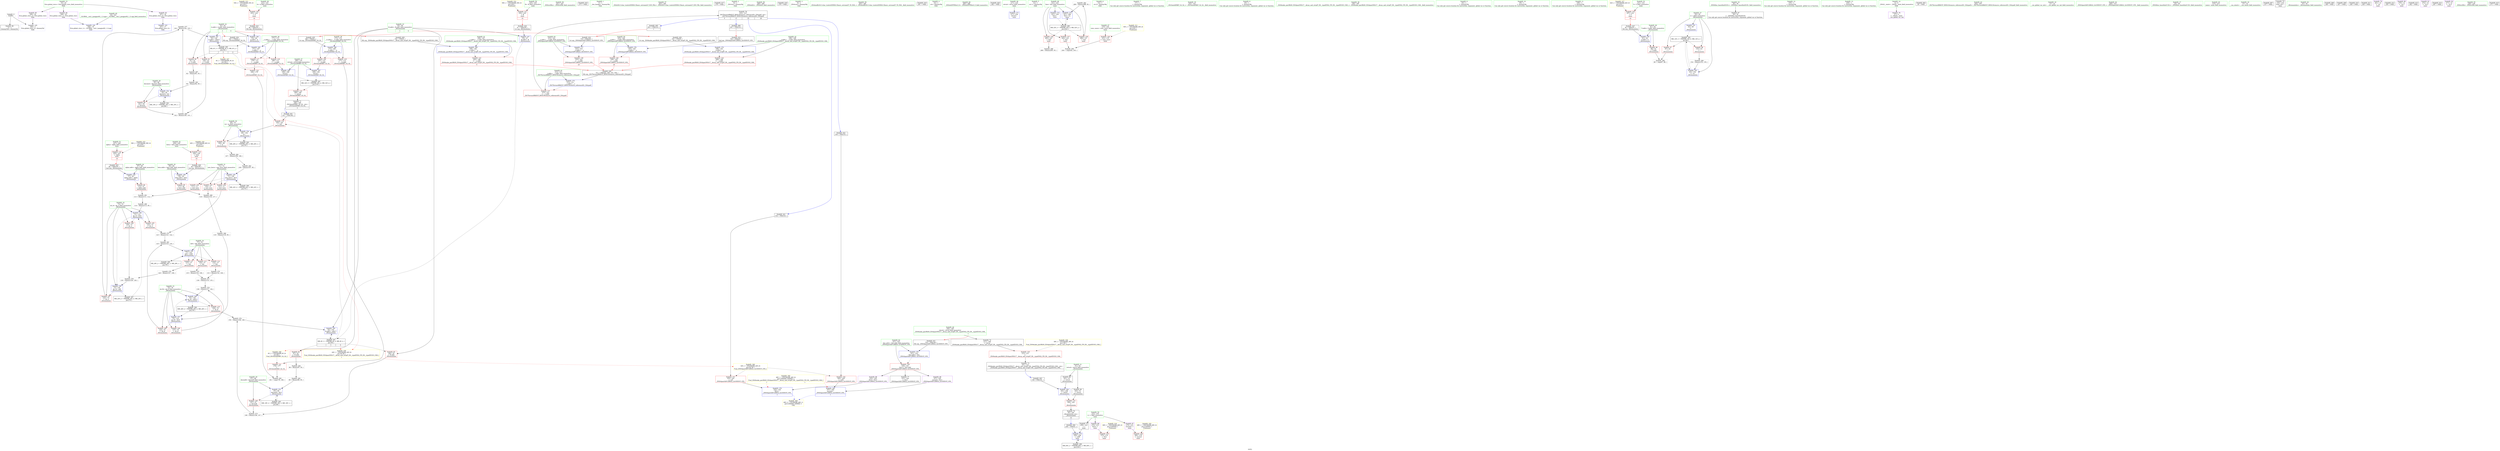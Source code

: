 digraph "SVFG" {
	label="SVFG";

	Node0x55bf50c46790 [shape=record,color=grey,label="{NodeID: 0\nNullPtr}"];
	Node0x55bf50c46790 -> Node0x55bf50c67e70[style=solid];
	Node0x55bf50c46790 -> Node0x55bf50c6d010[style=solid];
	Node0x55bf50c75340 [shape=record,color=grey,label="{NodeID: 277\n144 = Binary(142, 143, )\n}"];
	Node0x55bf50c75340 -> Node0x55bf50c6dd40[style=solid];
	Node0x55bf50c66a90 [shape=record,color=red,label="{NodeID: 111\n127\<--77\n\<--left\n_Z6remainiiiix\n}"];
	Node0x55bf50c66a90 -> Node0x55bf50c75640[style=solid];
	Node0x55bf50c64d30 [shape=record,color=green,label="{NodeID: 28\n65\<--66\ndecomA\<--decomA_field_insensitive\n_Z6remainiiiix\n}"];
	Node0x55bf50c64d30 -> Node0x55bf50c660d0[style=solid];
	Node0x55bf50c64d30 -> Node0x55bf50c6d5f0[style=solid];
	Node0x55bf50c83dc0 [shape=record,color=black,label="{NodeID: 305\nMR_20V_2 = PHI(MR_20V_3, MR_20V_1, )\npts\{70 \}\n}"];
	Node0x55bf50c83dc0 -> Node0x55bf50c6d790[style=dashed];
	Node0x55bf50c6cad0 [shape=record,color=red,label="{NodeID: 139\n333\<--323\n\<--__x.addr\n_ZNSt4pairIiiEC2IRiS2_Lb1EEEOT_OT0_\n|{<s0>23}}"];
	Node0x55bf50c6cad0:s0 -> Node0x55bf50c9f6c0[style=solid,color=red];
	Node0x55bf50c67530 [shape=record,color=green,label="{NodeID: 56\n251\<--252\n_ZNSirsERx\<--_ZNSirsERx_field_insensitive\n}"];
	Node0x55bf50c9e840 [shape=record,color=black,label="{NodeID: 416\n273 = PHI()\n}"];
	Node0x55bf50c6e220 [shape=record,color=blue,label="{NodeID: 167\n169\<--183\nretval\<--\n_ZSt3minIiERKT_S2_S2_\n}"];
	Node0x55bf50c6e220 -> Node0x55bf50c815c0[style=dashed];
	Node0x55bf50c68da0 [shape=record,color=purple,label="{NodeID: 84\n348\<--16\nllvm.global_ctors_1\<--llvm.global_ctors\nGlob }"];
	Node0x55bf50c68da0 -> Node0x55bf50c6cf10[style=solid];
	Node0x55bf50c5d9d0 [shape=record,color=green,label="{NodeID: 1\n7\<--1\n__dso_handle\<--dummyObj\nGlob }"];
	Node0x55bf50c754c0 [shape=record,color=grey,label="{NodeID: 278\n130 = Binary(129, 128, )\n}"];
	Node0x55bf50c754c0 -> Node0x55bf50c6dba0[style=solid];
	Node0x55bf50c66b60 [shape=record,color=red,label="{NodeID: 112\n132\<--77\n\<--left\n_Z6remainiiiix\n}"];
	Node0x55bf50c66b60 -> Node0x55bf50c75040[style=solid];
	Node0x55bf50c64e00 [shape=record,color=green,label="{NodeID: 29\n67\<--68\ndecomB\<--decomB_field_insensitive\n_Z6remainiiiix\n}"];
	Node0x55bf50c64e00 -> Node0x55bf50c661a0[style=solid];
	Node0x55bf50c64e00 -> Node0x55bf50c6d6c0[style=solid];
	Node0x55bf50c842c0 [shape=record,color=black,label="{NodeID: 306\nMR_22V_2 = PHI(MR_22V_3, MR_22V_1, )\npts\{72 \}\n}"];
	Node0x55bf50c842c0 -> Node0x55bf50c6d860[style=dashed];
	Node0x55bf50c6cba0 [shape=record,color=red,label="{NodeID: 140\n338\<--325\n\<--__y.addr\n_ZNSt4pairIiiEC2IRiS2_Lb1EEEOT_OT0_\n|{<s0>24}}"];
	Node0x55bf50c6cba0:s0 -> Node0x55bf50c9f6c0[style=solid,color=red];
	Node0x55bf50c67630 [shape=record,color=green,label="{NodeID: 57\n263\<--264\n_ZStlsISt11char_traitsIcEERSt13basic_ostreamIcT_ES5_PKc\<--_ZStlsISt11char_traitsIcEERSt13basic_ostreamIcT_ES5_PKc_field_insensitive\n}"];
	Node0x55bf50c9e970 [shape=record,color=black,label="{NodeID: 417\n276 = PHI()\n}"];
	Node0x55bf50c6e2f0 [shape=record,color=blue,label="{NodeID: 168\n169\<--186\nretval\<--\n_ZSt3minIiERKT_S2_S2_\n}"];
	Node0x55bf50c6e2f0 -> Node0x55bf50c815c0[style=dashed];
	Node0x55bf50c68ea0 [shape=record,color=purple,label="{NodeID: 85\n349\<--16\nllvm.global_ctors_2\<--llvm.global_ctors\nGlob }"];
	Node0x55bf50c68ea0 -> Node0x55bf50c6d010[style=solid];
	Node0x55bf50c55240 [shape=record,color=green,label="{NodeID: 2\n8\<--1\n_ZSt3cin\<--dummyObj\nGlob }"];
	Node0x55bf50c75640 [shape=record,color=grey,label="{NodeID: 279\n128 = Binary(127, 108, )\n}"];
	Node0x55bf50c75640 -> Node0x55bf50c754c0[style=solid];
	Node0x55bf50c66c30 [shape=record,color=red,label="{NodeID: 113\n134\<--77\n\<--left\n_Z6remainiiiix\n}"];
	Node0x55bf50c66c30 -> Node0x55bf50c74ec0[style=solid];
	Node0x55bf50c64ed0 [shape=record,color=green,label="{NodeID: 30\n69\<--70\nm\<--m_field_insensitive\n_Z6remainiiiix\n}"];
	Node0x55bf50c64ed0 -> Node0x55bf50c66270[style=solid];
	Node0x55bf50c64ed0 -> Node0x55bf50c6d790[style=solid];
	Node0x55bf50c847c0 [shape=record,color=black,label="{NodeID: 307\nMR_24V_2 = PHI(MR_24V_4, MR_24V_1, )\npts\{74 \}\n}"];
	Node0x55bf50c847c0 -> Node0x55bf50c6d930[style=dashed];
	Node0x55bf50c6cc70 [shape=record,color=red,label="{NodeID: 141\n335\<--334\n\<--call\n_ZNSt4pairIiiEC2IRiS2_Lb1EEEOT_OT0_\n}"];
	Node0x55bf50c6cc70 -> Node0x55bf50c6ebe0[style=solid];
	Node0x55bf50c67730 [shape=record,color=green,label="{NodeID: 58\n268\<--269\n_ZNSolsEi\<--_ZNSolsEi_field_insensitive\n}"];
	Node0x55bf50c9ea70 [shape=record,color=black,label="{NodeID: 418\n278 = PHI()\n}"];
	Node0x55bf50c6e3c0 [shape=record,color=blue,label="{NodeID: 169\n196\<--192\n__x.addr\<--__x\n_ZSt9make_pairIRiS0_ESt4pairINSt17__decay_and_stripIT_E6__typeENS2_IT0_E6__typeEEOS3_OS6_\n}"];
	Node0x55bf50c6e3c0 -> Node0x55bf50c6bdd0[style=dashed];
	Node0x55bf50c68fa0 [shape=record,color=purple,label="{NodeID: 86\n274\<--233\nfirst\<--r\nmain\n}"];
	Node0x55bf50c68fa0 -> Node0x55bf50c6c790[style=solid];
	Node0x55bf50c55540 [shape=record,color=green,label="{NodeID: 3\n9\<--1\n_ZSt4cout\<--dummyObj\nGlob }"];
	Node0x55bf50c757c0 [shape=record,color=grey,label="{NodeID: 280\n142 = Binary(140, 141, )\n}"];
	Node0x55bf50c757c0 -> Node0x55bf50c75340[style=solid];
	Node0x55bf50c66d00 [shape=record,color=red,label="{NodeID: 114\n104\<--101\n\<--call\n_Z6remainiiiix\n}"];
	Node0x55bf50c66d00 -> Node0x55bf50c6d790[style=solid];
	Node0x55bf50c64fa0 [shape=record,color=green,label="{NodeID: 31\n71\<--72\nnew_born\<--new_born_field_insensitive\n_Z6remainiiiix\n}"];
	Node0x55bf50c64fa0 -> Node0x55bf50c66340[style=solid];
	Node0x55bf50c64fa0 -> Node0x55bf50c66410[style=solid];
	Node0x55bf50c64fa0 -> Node0x55bf50c664e0[style=solid];
	Node0x55bf50c64fa0 -> Node0x55bf50c6d860[style=solid];
	Node0x55bf50c84cc0 [shape=record,color=black,label="{NodeID: 308\nMR_26V_2 = PHI(MR_26V_4, MR_26V_1, )\npts\{76 \}\n}"];
	Node0x55bf50c84cc0 -> Node0x55bf50c6da00[style=dashed];
	Node0x55bf50c6cd40 [shape=record,color=red,label="{NodeID: 142\n340\<--339\n\<--call2\n_ZNSt4pairIiiEC2IRiS2_Lb1EEEOT_OT0_\n}"];
	Node0x55bf50c6cd40 -> Node0x55bf50c6ecb0[style=solid];
	Node0x55bf50c67830 [shape=record,color=green,label="{NodeID: 59\n283\<--284\n_ZSt4endlIcSt11char_traitsIcEERSt13basic_ostreamIT_T0_ES6_\<--_ZSt4endlIcSt11char_traitsIcEERSt13basic_ostreamIT_T0_ES6__field_insensitive\n}"];
	Node0x55bf50c9eb70 [shape=record,color=black,label="{NodeID: 419\n281 = PHI()\n}"];
	Node0x55bf50c88030 [shape=record,color=yellow,style=double,label="{NodeID: 336\n38V_1 = ENCHI(MR_38V_0)\npts\{195 \}\nFun[_ZSt9make_pairIRiS0_ESt4pairINSt17__decay_and_stripIT_E6__typeENS2_IT0_E6__typeEEOS3_OS6_]}"];
	Node0x55bf50c88030 -> Node0x55bf50c6bf70[style=dashed];
	Node0x55bf50c6e490 [shape=record,color=blue,label="{NodeID: 170\n198\<--193\n__y.addr\<--__y\n_ZSt9make_pairIRiS0_ESt4pairINSt17__decay_and_stripIT_E6__typeENS2_IT0_E6__typeEEOS3_OS6_\n}"];
	Node0x55bf50c6e490 -> Node0x55bf50c6bea0[style=dashed];
	Node0x55bf50c69070 [shape=record,color=purple,label="{NodeID: 87\n279\<--233\nsecond\<--r\nmain\n}"];
	Node0x55bf50c69070 -> Node0x55bf50c6c860[style=solid];
	Node0x55bf50c555d0 [shape=record,color=green,label="{NodeID: 4\n10\<--1\n.str\<--dummyObj\nGlob }"];
	Node0x55bf50c75940 [shape=record,color=grey,label="{NodeID: 281\n125 = Binary(123, 124, )\n}"];
	Node0x55bf50c75940 -> Node0x55bf50c6dad0[style=solid];
	Node0x55bf50c66dd0 [shape=record,color=red,label="{NodeID: 115\n164\<--163\n\<--\n_Z6remainiiiix\n}"];
	Node0x55bf50c66dd0 -> Node0x55bf50c68210[style=solid];
	Node0x55bf50c65070 [shape=record,color=green,label="{NodeID: 32\n73\<--74\nnb_A\<--nb_A_field_insensitive\n_Z6remainiiiix\n}"];
	Node0x55bf50c65070 -> Node0x55bf50c665b0[style=solid];
	Node0x55bf50c65070 -> Node0x55bf50c66680[style=solid];
	Node0x55bf50c65070 -> Node0x55bf50c66750[style=solid];
	Node0x55bf50c65070 -> Node0x55bf50c6d930[style=solid];
	Node0x55bf50c65070 -> Node0x55bf50c6dba0[style=solid];
	Node0x55bf50c851c0 [shape=record,color=black,label="{NodeID: 309\nMR_28V_2 = PHI(MR_28V_3, MR_28V_1, )\npts\{78 \}\n}"];
	Node0x55bf50c851c0 -> Node0x55bf50c6dad0[style=dashed];
	Node0x55bf50c6ce10 [shape=record,color=blue,label="{NodeID: 143\n347\<--17\nllvm.global_ctors_0\<--\nGlob }"];
	Node0x55bf50c67930 [shape=record,color=green,label="{NodeID: 60\n285\<--286\n_ZNSolsEPFRSoS_E\<--_ZNSolsEPFRSoS_E_field_insensitive\n}"];
	Node0x55bf50c9ec70 [shape=record,color=black,label="{NodeID: 420\n282 = PHI()\n}"];
	Node0x55bf50c6e560 [shape=record,color=blue,label="{NodeID: 171\n217\<--236\nretval\<--\nmain\n}"];
	Node0x55bf50c69140 [shape=record,color=purple,label="{NodeID: 88\n332\<--330\nfirst\<--this1\n_ZNSt4pairIiiEC2IRiS2_Lb1EEEOT_OT0_\n}"];
	Node0x55bf50c69140 -> Node0x55bf50c6ebe0[style=solid];
	Node0x55bf50c55660 [shape=record,color=green,label="{NodeID: 5\n12\<--1\n.str.1\<--dummyObj\nGlob }"];
	Node0x55bf50c75ac0 [shape=record,color=grey,label="{NodeID: 282\n289 = Binary(288, 93, )\n}"];
	Node0x55bf50c75ac0 -> Node0x55bf50c6e7d0[style=solid];
	Node0x55bf50c6b820 [shape=record,color=red,label="{NodeID: 116\n189\<--169\n\<--retval\n_ZSt3minIiERKT_S2_S2_\n}"];
	Node0x55bf50c6b820 -> Node0x55bf50c682e0[style=solid];
	Node0x55bf50c65140 [shape=record,color=green,label="{NodeID: 33\n75\<--76\nnb_B\<--nb_B_field_insensitive\n_Z6remainiiiix\n}"];
	Node0x55bf50c65140 -> Node0x55bf50c66820[style=solid];
	Node0x55bf50c65140 -> Node0x55bf50c668f0[style=solid];
	Node0x55bf50c65140 -> Node0x55bf50c669c0[style=solid];
	Node0x55bf50c65140 -> Node0x55bf50c6da00[style=solid];
	Node0x55bf50c65140 -> Node0x55bf50c6dc70[style=solid];
	Node0x55bf50c6cf10 [shape=record,color=blue,label="{NodeID: 144\n348\<--18\nllvm.global_ctors_1\<--_GLOBAL__sub_I_pangjun92_1_0.cpp\nGlob }"];
	Node0x55bf50c67a30 [shape=record,color=green,label="{NodeID: 61\n312\<--313\n__t.addr\<--__t.addr_field_insensitive\n_ZSt7forwardIRiEOT_RNSt16remove_referenceIS1_E4typeE\n}"];
	Node0x55bf50c67a30 -> Node0x55bf50c6c930[style=solid];
	Node0x55bf50c67a30 -> Node0x55bf50c6e8a0[style=solid];
	Node0x55bf50c9ed40 [shape=record,color=black,label="{NodeID: 421\n334 = PHI(310, )\n}"];
	Node0x55bf50c9ed40 -> Node0x55bf50c6cc70[style=solid];
	Node0x55bf50c6e630 [shape=record,color=blue,label="{NodeID: 172\n221\<--236\nline\<--\nmain\n}"];
	Node0x55bf50c6e630 -> Node0x55bf50c81ac0[style=dashed];
	Node0x55bf50c69210 [shape=record,color=purple,label="{NodeID: 89\n337\<--330\nsecond\<--this1\n_ZNSt4pairIiiEC2IRiS2_Lb1EEEOT_OT0_\n}"];
	Node0x55bf50c69210 -> Node0x55bf50c6ecb0[style=solid];
	Node0x55bf50c556f0 [shape=record,color=green,label="{NodeID: 6\n14\<--1\n.str.2\<--dummyObj\nGlob }"];
	Node0x55bf50c6a7f0 [shape=record,color=grey,label="{NodeID: 283\n109 = Binary(107, 95, )\n}"];
	Node0x55bf50c6a7f0 -> Node0x55bf50c6d860[style=solid];
	Node0x55bf50c6b8f0 [shape=record,color=red,label="{NodeID: 117\n179\<--171\n\<--__a.addr\n_ZSt3minIiERKT_S2_S2_\n}"];
	Node0x55bf50c6b8f0 -> Node0x55bf50c6bd00[style=solid];
	Node0x55bf50c65210 [shape=record,color=green,label="{NodeID: 34\n77\<--78\nleft\<--left_field_insensitive\n_Z6remainiiiix\n}"];
	Node0x55bf50c65210 -> Node0x55bf50c66a90[style=solid];
	Node0x55bf50c65210 -> Node0x55bf50c66b60[style=solid];
	Node0x55bf50c65210 -> Node0x55bf50c66c30[style=solid];
	Node0x55bf50c65210 -> Node0x55bf50c6dad0[style=solid];
	Node0x55bf50c869f0 [shape=record,color=yellow,style=double,label="{NodeID: 311\n50V_1 = ENCHI(MR_50V_0)\npts\{220 \}\nFun[main]}"];
	Node0x55bf50c869f0 -> Node0x55bf50c6c040[style=dashed];
	Node0x55bf50c6d010 [shape=record,color=blue, style = dotted,label="{NodeID: 145\n349\<--3\nllvm.global_ctors_2\<--dummyVal\nGlob }"];
	Node0x55bf50c67b00 [shape=record,color=green,label="{NodeID: 62\n321\<--322\nthis.addr\<--this.addr_field_insensitive\n_ZNSt4pairIiiEC2IRiS2_Lb1EEEOT_OT0_\n}"];
	Node0x55bf50c67b00 -> Node0x55bf50c6ca00[style=solid];
	Node0x55bf50c67b00 -> Node0x55bf50c6e970[style=solid];
	Node0x55bf50c9ef40 [shape=record,color=black,label="{NodeID: 422\n339 = PHI(310, )\n}"];
	Node0x55bf50c9ef40 -> Node0x55bf50c6cd40[style=solid];
	Node0x55bf50c88300 [shape=record,color=yellow,style=double,label="{NodeID: 339\n44V_1 = ENCHI(MR_44V_0)\npts\{54 56 \}\nFun[_ZSt9make_pairIRiS0_ESt4pairINSt17__decay_and_stripIT_E6__typeENS2_IT0_E6__typeEEOS3_OS6_]|{<s0>7}}"];
	Node0x55bf50c88300:s0 -> Node0x55bf50c88950[style=dashed,color=red];
	Node0x55bf50c6e700 [shape=record,color=blue,label="{NodeID: 173\n259\<--258\n\<--call6\nmain\n}"];
	Node0x55bf50c6e700 -> Node0x55bf50c81fc0[style=dashed];
	Node0x55bf50c692e0 [shape=record,color=red,label="{NodeID: 90\n91\<--53\n\<--A.addr\n_Z6remainiiiix\n}"];
	Node0x55bf50c692e0 -> Node0x55bf50c6adf0[style=solid];
	Node0x55bf50c63be0 [shape=record,color=green,label="{NodeID: 7\n17\<--1\n\<--dummyObj\nCan only get source location for instruction, argument, global var or function.}"];
	Node0x55bf50c6a970 [shape=record,color=grey,label="{NodeID: 284\n107 = Binary(106, 108, )\n}"];
	Node0x55bf50c6a970 -> Node0x55bf50c6a7f0[style=solid];
	Node0x55bf50c6b9c0 [shape=record,color=red,label="{NodeID: 118\n186\<--171\n\<--__a.addr\n_ZSt3minIiERKT_S2_S2_\n}"];
	Node0x55bf50c6b9c0 -> Node0x55bf50c6e2f0[style=solid];
	Node0x55bf50c652e0 [shape=record,color=green,label="{NodeID: 35\n102\<--103\n_ZSt3minIiERKT_S2_S2_\<--_ZSt3minIiERKT_S2_S2__field_insensitive\n}"];
	Node0x55bf50c6d110 [shape=record,color=blue,label="{NodeID: 146\n53\<--46\nA.addr\<--A\n_Z6remainiiiix\n}"];
	Node0x55bf50c6d110 -> Node0x55bf50c824c0[style=dashed];
	Node0x55bf50c67bd0 [shape=record,color=green,label="{NodeID: 63\n323\<--324\n__x.addr\<--__x.addr_field_insensitive\n_ZNSt4pairIiiEC2IRiS2_Lb1EEEOT_OT0_\n}"];
	Node0x55bf50c67bd0 -> Node0x55bf50c6cad0[style=solid];
	Node0x55bf50c67bd0 -> Node0x55bf50c6ea40[style=solid];
	Node0x55bf50c9f080 [shape=record,color=black,label="{NodeID: 423\n46 = PHI(253, )\n0th arg _Z6remainiiiix }"];
	Node0x55bf50c9f080 -> Node0x55bf50c6d110[style=solid];
	Node0x55bf50c883e0 [shape=record,color=yellow,style=double,label="{NodeID: 340\n46V_1 = ENCHI(MR_46V_0)\npts\{1950000 1950001 \}\nFun[_ZSt9make_pairIRiS0_ESt4pairINSt17__decay_and_stripIT_E6__typeENS2_IT0_E6__typeEEOS3_OS6_]|{<s0>7|<s1>7}}"];
	Node0x55bf50c883e0:s0 -> Node0x55bf50c6ebe0[style=dashed,color=red];
	Node0x55bf50c883e0:s1 -> Node0x55bf50c6ecb0[style=dashed,color=red];
	Node0x55bf50c6e7d0 [shape=record,color=blue,label="{NodeID: 174\n221\<--289\nline\<--inc\nmain\n}"];
	Node0x55bf50c6e7d0 -> Node0x55bf50c81ac0[style=dashed];
	Node0x55bf50c693b0 [shape=record,color=red,label="{NodeID: 91\n140\<--53\n\<--A.addr\n_Z6remainiiiix\n}"];
	Node0x55bf50c693b0 -> Node0x55bf50c757c0[style=solid];
	Node0x55bf50c63c70 [shape=record,color=green,label="{NodeID: 8\n85\<--1\n\<--dummyObj\nCan only get source location for instruction, argument, global var or function.}"];
	Node0x55bf50c6aaf0 [shape=record,color=grey,label="{NodeID: 285\n99 = Binary(98, 95, )\n}"];
	Node0x55bf50c6aaf0 -> Node0x55bf50c6d6c0[style=solid];
	Node0x55bf50c6ba90 [shape=record,color=red,label="{NodeID: 119\n177\<--173\n\<--__b.addr\n_ZSt3minIiERKT_S2_S2_\n}"];
	Node0x55bf50c6ba90 -> Node0x55bf50c6bc30[style=solid];
	Node0x55bf50c653e0 [shape=record,color=green,label="{NodeID: 36\n159\<--160\n_ZSt9make_pairIRiS0_ESt4pairINSt17__decay_and_stripIT_E6__typeENS2_IT0_E6__typeEEOS3_OS6_\<--_ZSt9make_pairIRiS0_ESt4pairINSt17__decay_and_stripIT_E6__typeENS2_IT0_E6__typeEEOS3_OS6__field_insensitive\n}"];
	Node0x55bf50c86bb0 [shape=record,color=yellow,style=double,label="{NodeID: 313\n54V_1 = ENCHI(MR_54V_0)\npts\{224 \}\nFun[main]}"];
	Node0x55bf50c86bb0 -> Node0x55bf50c6c380[style=dashed];
	Node0x55bf50c6d1e0 [shape=record,color=blue,label="{NodeID: 147\n55\<--47\nB.addr\<--B\n_Z6remainiiiix\n}"];
	Node0x55bf50c6d1e0 -> Node0x55bf50c829c0[style=dashed];
	Node0x55bf50c67ca0 [shape=record,color=green,label="{NodeID: 64\n325\<--326\n__y.addr\<--__y.addr_field_insensitive\n_ZNSt4pairIiiEC2IRiS2_Lb1EEEOT_OT0_\n}"];
	Node0x55bf50c67ca0 -> Node0x55bf50c6cba0[style=solid];
	Node0x55bf50c67ca0 -> Node0x55bf50c6eb10[style=solid];
	Node0x55bf50c9f1c0 [shape=record,color=black,label="{NodeID: 424\n47 = PHI(254, )\n1st arg _Z6remainiiiix }"];
	Node0x55bf50c9f1c0 -> Node0x55bf50c6d1e0[style=solid];
	Node0x55bf50c6e8a0 [shape=record,color=blue,label="{NodeID: 175\n312\<--311\n__t.addr\<--__t\n_ZSt7forwardIRiEOT_RNSt16remove_referenceIS1_E4typeE\n}"];
	Node0x55bf50c6e8a0 -> Node0x55bf50c6c930[style=dashed];
	Node0x55bf50c69480 [shape=record,color=red,label="{NodeID: 92\n97\<--55\n\<--B.addr\n_Z6remainiiiix\n}"];
	Node0x55bf50c69480 -> Node0x55bf50c6b570[style=solid];
	Node0x55bf50c63d00 [shape=record,color=green,label="{NodeID: 9\n93\<--1\n\<--dummyObj\nCan only get source location for instruction, argument, global var or function.}"];
	Node0x55bf50c6ac70 [shape=record,color=grey,label="{NodeID: 286\n119 = Binary(118, 95, )\n}"];
	Node0x55bf50c6ac70 -> Node0x55bf50c6da00[style=solid];
	Node0x55bf50c6bb60 [shape=record,color=red,label="{NodeID: 120\n183\<--173\n\<--__b.addr\n_ZSt3minIiERKT_S2_S2_\n}"];
	Node0x55bf50c6bb60 -> Node0x55bf50c6e220[style=solid];
	Node0x55bf50c654e0 [shape=record,color=green,label="{NodeID: 37\n169\<--170\nretval\<--retval_field_insensitive\n_ZSt3minIiERKT_S2_S2_\n}"];
	Node0x55bf50c654e0 -> Node0x55bf50c6b820[style=solid];
	Node0x55bf50c654e0 -> Node0x55bf50c6e220[style=solid];
	Node0x55bf50c654e0 -> Node0x55bf50c6e2f0[style=solid];
	Node0x55bf50c86c90 [shape=record,color=yellow,style=double,label="{NodeID: 314\n56V_1 = ENCHI(MR_56V_0)\npts\{226 \}\nFun[main]}"];
	Node0x55bf50c86c90 -> Node0x55bf50c6c450[style=dashed];
	Node0x55bf50c6d2b0 [shape=record,color=blue,label="{NodeID: 148\n57\<--48\nalpha.addr\<--alpha\n_Z6remainiiiix\n}"];
	Node0x55bf50c6d2b0 -> Node0x55bf50c69620[style=dashed];
	Node0x55bf50c67d70 [shape=record,color=green,label="{NodeID: 65\n18\<--343\n_GLOBAL__sub_I_pangjun92_1_0.cpp\<--_GLOBAL__sub_I_pangjun92_1_0.cpp_field_insensitive\n}"];
	Node0x55bf50c67d70 -> Node0x55bf50c6cf10[style=solid];
	Node0x55bf50c9f300 [shape=record,color=black,label="{NodeID: 425\n48 = PHI(255, )\n2nd arg _Z6remainiiiix }"];
	Node0x55bf50c9f300 -> Node0x55bf50c6d2b0[style=solid];
	Node0x55bf50c6e970 [shape=record,color=blue,label="{NodeID: 176\n321\<--318\nthis.addr\<--this\n_ZNSt4pairIiiEC2IRiS2_Lb1EEEOT_OT0_\n}"];
	Node0x55bf50c6e970 -> Node0x55bf50c6ca00[style=dashed];
	Node0x55bf50c69550 [shape=record,color=red,label="{NodeID: 93\n146\<--55\n\<--B.addr\n_Z6remainiiiix\n}"];
	Node0x55bf50c69550 -> Node0x55bf50c74d40[style=solid];
	Node0x55bf50c63d90 [shape=record,color=green,label="{NodeID: 10\n95\<--1\n\<--dummyObj\nCan only get source location for instruction, argument, global var or function.}"];
	Node0x55bf50c6adf0 [shape=record,color=grey,label="{NodeID: 287\n92 = Binary(91, 93, )\n}"];
	Node0x55bf50c6adf0 -> Node0x55bf50c6b6f0[style=solid];
	Node0x55bf50c6bc30 [shape=record,color=red,label="{NodeID: 121\n178\<--177\n\<--\n_ZSt3minIiERKT_S2_S2_\n}"];
	Node0x55bf50c6bc30 -> Node0x55bf50c77e50[style=solid];
	Node0x55bf50c655b0 [shape=record,color=green,label="{NodeID: 38\n171\<--172\n__a.addr\<--__a.addr_field_insensitive\n_ZSt3minIiERKT_S2_S2_\n}"];
	Node0x55bf50c655b0 -> Node0x55bf50c6b8f0[style=solid];
	Node0x55bf50c655b0 -> Node0x55bf50c6b9c0[style=solid];
	Node0x55bf50c655b0 -> Node0x55bf50c6e080[style=solid];
	Node0x55bf50c86d70 [shape=record,color=yellow,style=double,label="{NodeID: 315\n58V_1 = ENCHI(MR_58V_0)\npts\{228 \}\nFun[main]}"];
	Node0x55bf50c86d70 -> Node0x55bf50c6c520[style=dashed];
	Node0x55bf50c6d380 [shape=record,color=blue,label="{NodeID: 149\n59\<--49\nbeta.addr\<--beta\n_Z6remainiiiix\n}"];
	Node0x55bf50c6d380 -> Node0x55bf50c696f0[style=dashed];
	Node0x55bf50c67e70 [shape=record,color=black,label="{NodeID: 66\n2\<--3\ndummyVal\<--dummyVal\n}"];
	Node0x55bf50c9f440 [shape=record,color=black,label="{NodeID: 426\n49 = PHI(256, )\n3rd arg _Z6remainiiiix }"];
	Node0x55bf50c9f440 -> Node0x55bf50c6d380[style=solid];
	Node0x55bf50c6ea40 [shape=record,color=blue,label="{NodeID: 177\n323\<--319\n__x.addr\<--__x\n_ZNSt4pairIiiEC2IRiS2_Lb1EEEOT_OT0_\n}"];
	Node0x55bf50c6ea40 -> Node0x55bf50c6cad0[style=dashed];
	Node0x55bf50c69620 [shape=record,color=red,label="{NodeID: 94\n112\<--57\n\<--alpha.addr\n_Z6remainiiiix\n}"];
	Node0x55bf50c69620 -> Node0x55bf50c6b3f0[style=solid];
	Node0x55bf50c63e20 [shape=record,color=green,label="{NodeID: 11\n108\<--1\n\<--dummyObj\nCan only get source location for instruction, argument, global var or function.}"];
	Node0x55bf50c6af70 [shape=record,color=grey,label="{NodeID: 288\n266 = Binary(265, 93, )\n}"];
	Node0x55bf50c6bd00 [shape=record,color=red,label="{NodeID: 122\n180\<--179\n\<--\n_ZSt3minIiERKT_S2_S2_\n}"];
	Node0x55bf50c6bd00 -> Node0x55bf50c77e50[style=solid];
	Node0x55bf50c65680 [shape=record,color=green,label="{NodeID: 39\n173\<--174\n__b.addr\<--__b.addr_field_insensitive\n_ZSt3minIiERKT_S2_S2_\n}"];
	Node0x55bf50c65680 -> Node0x55bf50c6ba90[style=solid];
	Node0x55bf50c65680 -> Node0x55bf50c6bb60[style=solid];
	Node0x55bf50c65680 -> Node0x55bf50c6e150[style=solid];
	Node0x55bf50c86e50 [shape=record,color=yellow,style=double,label="{NodeID: 316\n60V_1 = ENCHI(MR_60V_0)\npts\{230 \}\nFun[main]}"];
	Node0x55bf50c86e50 -> Node0x55bf50c6c5f0[style=dashed];
	Node0x55bf50c6d450 [shape=record,color=blue,label="{NodeID: 150\n61\<--50\nY.addr\<--Y\n_Z6remainiiiix\n}"];
	Node0x55bf50c6d450 -> Node0x55bf50c65e60[style=dashed];
	Node0x55bf50c67f70 [shape=record,color=black,label="{NodeID: 67\n29\<--30\n\<--_ZNSt8ios_base4InitD1Ev\nCan only get source location for instruction, argument, global var or function.}"];
	Node0x55bf50c9f580 [shape=record,color=black,label="{NodeID: 427\n50 = PHI(257, )\n4th arg _Z6remainiiiix }"];
	Node0x55bf50c9f580 -> Node0x55bf50c6d450[style=solid];
	Node0x55bf50c6eb10 [shape=record,color=blue,label="{NodeID: 178\n325\<--320\n__y.addr\<--__y\n_ZNSt4pairIiiEC2IRiS2_Lb1EEEOT_OT0_\n}"];
	Node0x55bf50c6eb10 -> Node0x55bf50c6cba0[style=dashed];
	Node0x55bf50c696f0 [shape=record,color=red,label="{NodeID: 95\n117\<--59\n\<--beta.addr\n_Z6remainiiiix\n}"];
	Node0x55bf50c696f0 -> Node0x55bf50c6b0f0[style=solid];
	Node0x55bf50c63eb0 [shape=record,color=green,label="{NodeID: 12\n155\<--1\n\<--dummyObj\nCan only get source location for instruction, argument, global var or function.}"];
	Node0x55bf50c6b0f0 [shape=record,color=grey,label="{NodeID: 289\n118 = Binary(116, 117, )\n}"];
	Node0x55bf50c6b0f0 -> Node0x55bf50c6ac70[style=solid];
	Node0x55bf50c6bdd0 [shape=record,color=red,label="{NodeID: 123\n202\<--196\n\<--__x.addr\n_ZSt9make_pairIRiS0_ESt4pairINSt17__decay_and_stripIT_E6__typeENS2_IT0_E6__typeEEOS3_OS6_\n|{<s0>5}}"];
	Node0x55bf50c6bdd0:s0 -> Node0x55bf50c9f6c0[style=solid,color=red];
	Node0x55bf50c65750 [shape=record,color=green,label="{NodeID: 40\n194\<--195\nretval\<--retval_field_insensitive\n_ZSt9make_pairIRiS0_ESt4pairINSt17__decay_and_stripIT_E6__typeENS2_IT0_E6__typeEEOS3_OS6_\n|{|<s1>7}}"];
	Node0x55bf50c65750 -> Node0x55bf50c683b0[style=solid];
	Node0x55bf50c65750:s1 -> Node0x55bf50c9fc90[style=solid,color=red];
	Node0x55bf50c70640 [shape=record,color=yellow,style=double,label="{NodeID: 400\n46V_2 = CSCHI(MR_46V_1)\npts\{1950000 1950001 \}\nCS[]}"];
	Node0x55bf50c86f30 [shape=record,color=yellow,style=double,label="{NodeID: 317\n62V_1 = ENCHI(MR_62V_0)\npts\{232 \}\nFun[main]}"];
	Node0x55bf50c86f30 -> Node0x55bf50c6c6c0[style=dashed];
	Node0x55bf50c6d520 [shape=record,color=blue,label="{NodeID: 151\n63\<--85\ni\<--\n_Z6remainiiiix\n}"];
	Node0x55bf50c6d520 -> Node0x55bf50c82ec0[style=dashed];
	Node0x55bf50c68070 [shape=record,color=black,label="{NodeID: 68\n161\<--51\n\<--retval\n_Z6remainiiiix\n}"];
	Node0x55bf50c68070 -> Node0x55bf50c6dfb0[style=solid];
	Node0x55bf50c9f6c0 [shape=record,color=black,label="{NodeID: 428\n311 = PHI(202, 206, 333, 338, )\n0th arg _ZSt7forwardIRiEOT_RNSt16remove_referenceIS1_E4typeE }"];
	Node0x55bf50c9f6c0 -> Node0x55bf50c6e8a0[style=solid];
	Node0x55bf50c6ebe0 [shape=record,color=blue,label="{NodeID: 179\n332\<--335\nfirst\<--\n_ZNSt4pairIiiEC2IRiS2_Lb1EEEOT_OT0_\n|{<s0>7}}"];
	Node0x55bf50c6ebe0:s0 -> Node0x55bf50c70640[style=dashed,color=blue];
	Node0x55bf50c65e60 [shape=record,color=red,label="{NodeID: 96\n88\<--61\n\<--Y.addr\n_Z6remainiiiix\n}"];
	Node0x55bf50c65e60 -> Node0x55bf50c77fd0[style=solid];
	Node0x55bf50c63f80 [shape=record,color=green,label="{NodeID: 13\n236\<--1\n\<--dummyObj\nCan only get source location for instruction, argument, global var or function.}"];
	Node0x55bf50c6b270 [shape=record,color=grey,label="{NodeID: 290\n114 = Binary(113, 95, )\n}"];
	Node0x55bf50c6b270 -> Node0x55bf50c6d930[style=solid];
	Node0x55bf50c6bea0 [shape=record,color=red,label="{NodeID: 124\n206\<--198\n\<--__y.addr\n_ZSt9make_pairIRiS0_ESt4pairINSt17__decay_and_stripIT_E6__typeENS2_IT0_E6__typeEEOS3_OS6_\n|{<s0>6}}"];
	Node0x55bf50c6bea0:s0 -> Node0x55bf50c9f6c0[style=solid,color=red];
	Node0x55bf50c65820 [shape=record,color=green,label="{NodeID: 41\n196\<--197\n__x.addr\<--__x.addr_field_insensitive\n_ZSt9make_pairIRiS0_ESt4pairINSt17__decay_and_stripIT_E6__typeENS2_IT0_E6__typeEEOS3_OS6_\n}"];
	Node0x55bf50c65820 -> Node0x55bf50c6bdd0[style=solid];
	Node0x55bf50c65820 -> Node0x55bf50c6e3c0[style=solid];
	Node0x55bf50c9b8f0 [shape=record,color=black,label="{NodeID: 401\n101 = PHI(166, )\n}"];
	Node0x55bf50c9b8f0 -> Node0x55bf50c66d00[style=solid];
	Node0x55bf50c6d5f0 [shape=record,color=blue,label="{NodeID: 152\n65\<--94\ndecomA\<--div\n_Z6remainiiiix\n}"];
	Node0x55bf50c6d5f0 -> Node0x55bf50c660d0[style=dashed];
	Node0x55bf50c6d5f0 -> Node0x55bf50c833c0[style=dashed];
	Node0x55bf50c68140 [shape=record,color=black,label="{NodeID: 69\n163\<--51\n\<--retval\n_Z6remainiiiix\n}"];
	Node0x55bf50c68140 -> Node0x55bf50c66dd0[style=solid];
	Node0x55bf50c9fa70 [shape=record,color=black,label="{NodeID: 429\n192 = PHI(53, )\n0th arg _ZSt9make_pairIRiS0_ESt4pairINSt17__decay_and_stripIT_E6__typeENS2_IT0_E6__typeEEOS3_OS6_ }"];
	Node0x55bf50c9fa70 -> Node0x55bf50c6e3c0[style=solid];
	Node0x55bf50c88950 [shape=record,color=yellow,style=double,label="{NodeID: 346\n44V_1 = ENCHI(MR_44V_0)\npts\{54 56 \}\nFun[_ZNSt4pairIiiEC2IRiS2_Lb1EEEOT_OT0_]}"];
	Node0x55bf50c88950 -> Node0x55bf50c6cc70[style=dashed];
	Node0x55bf50c88950 -> Node0x55bf50c6cd40[style=dashed];
	Node0x55bf50c6ecb0 [shape=record,color=blue,label="{NodeID: 180\n337\<--340\nsecond\<--\n_ZNSt4pairIiiEC2IRiS2_Lb1EEEOT_OT0_\n|{<s0>7}}"];
	Node0x55bf50c6ecb0:s0 -> Node0x55bf50c70640[style=dashed,color=blue];
	Node0x55bf50c65f30 [shape=record,color=red,label="{NodeID: 97\n87\<--63\n\<--i\n_Z6remainiiiix\n}"];
	Node0x55bf50c65f30 -> Node0x55bf50c77fd0[style=solid];
	Node0x55bf50c64080 [shape=record,color=green,label="{NodeID: 14\n4\<--6\n_ZStL8__ioinit\<--_ZStL8__ioinit_field_insensitive\nGlob }"];
	Node0x55bf50c64080 -> Node0x55bf50c68890[style=solid];
	Node0x55bf50c6b3f0 [shape=record,color=grey,label="{NodeID: 291\n113 = Binary(111, 112, )\n}"];
	Node0x55bf50c6b3f0 -> Node0x55bf50c6b270[style=solid];
	Node0x55bf50c6bf70 [shape=record,color=red,label="{NodeID: 125\n212\<--211\n\<--\n_ZSt9make_pairIRiS0_ESt4pairINSt17__decay_and_stripIT_E6__typeENS2_IT0_E6__typeEEOS3_OS6_\n}"];
	Node0x55bf50c6bf70 -> Node0x55bf50c68480[style=solid];
	Node0x55bf50c658f0 [shape=record,color=green,label="{NodeID: 42\n198\<--199\n__y.addr\<--__y.addr_field_insensitive\n_ZSt9make_pairIRiS0_ESt4pairINSt17__decay_and_stripIT_E6__typeENS2_IT0_E6__typeEEOS3_OS6_\n}"];
	Node0x55bf50c658f0 -> Node0x55bf50c6bea0[style=solid];
	Node0x55bf50c658f0 -> Node0x55bf50c6e490[style=solid];
	Node0x55bf50c9da40 [shape=record,color=black,label="{NodeID: 402\n28 = PHI()\n}"];
	Node0x55bf50c870f0 [shape=record,color=yellow,style=double,label="{NodeID: 319\n66V_1 = ENCHI(MR_66V_0)\npts\{2340000 \}\nFun[main]}"];
	Node0x55bf50c870f0 -> Node0x55bf50c6c790[style=dashed];
	Node0x55bf50c6d6c0 [shape=record,color=blue,label="{NodeID: 153\n67\<--99\ndecomB\<--div2\n_Z6remainiiiix\n}"];
	Node0x55bf50c6d6c0 -> Node0x55bf50c661a0[style=dashed];
	Node0x55bf50c6d6c0 -> Node0x55bf50c838c0[style=dashed];
	Node0x55bf50c68210 [shape=record,color=black,label="{NodeID: 70\n45\<--164\n_Z6remainiiiix_ret\<--\n_Z6remainiiiix\n|{<s0>14}}"];
	Node0x55bf50c68210:s0 -> Node0x55bf50c9dc40[style=solid,color=blue];
	Node0x55bf50c9fb80 [shape=record,color=black,label="{NodeID: 430\n193 = PHI(55, )\n1st arg _ZSt9make_pairIRiS0_ESt4pairINSt17__decay_and_stripIT_E6__typeENS2_IT0_E6__typeEEOS3_OS6_ }"];
	Node0x55bf50c9fb80 -> Node0x55bf50c6e490[style=solid];
	Node0x55bf50c88a30 [shape=record,color=yellow,style=double,label="{NodeID: 347\n4V_1 = ENCHI(MR_4V_0)\npts\{54 \}\nFun[_ZSt3minIiERKT_S2_S2_]}"];
	Node0x55bf50c88a30 -> Node0x55bf50c6bd00[style=dashed];
	Node0x55bf50c66000 [shape=record,color=red,label="{NodeID: 98\n153\<--63\n\<--i\n_Z6remainiiiix\n}"];
	Node0x55bf50c66000 -> Node0x55bf50c74740[style=solid];
	Node0x55bf50c64180 [shape=record,color=green,label="{NodeID: 15\n16\<--20\nllvm.global_ctors\<--llvm.global_ctors_field_insensitive\nGlob }"];
	Node0x55bf50c64180 -> Node0x55bf50c68ca0[style=solid];
	Node0x55bf50c64180 -> Node0x55bf50c68da0[style=solid];
	Node0x55bf50c64180 -> Node0x55bf50c68ea0[style=solid];
	Node0x55bf50c6b570 [shape=record,color=grey,label="{NodeID: 292\n98 = Binary(97, 93, )\n}"];
	Node0x55bf50c6b570 -> Node0x55bf50c6aaf0[style=solid];
	Node0x55bf50c6c040 [shape=record,color=red,label="{NodeID: 126\n243\<--219\n\<--num_cases\nmain\n}"];
	Node0x55bf50c6c040 -> Node0x55bf50c77cd0[style=solid];
	Node0x55bf50c659c0 [shape=record,color=green,label="{NodeID: 43\n204\<--205\n_ZSt7forwardIRiEOT_RNSt16remove_referenceIS1_E4typeE\<--_ZSt7forwardIRiEOT_RNSt16remove_referenceIS1_E4typeE_field_insensitive\n}"];
	Node0x55bf50c9db10 [shape=record,color=black,label="{NodeID: 403\n158 = PHI(191, )\n}"];
	Node0x55bf50c9db10 -> Node0x55bf50c6dfb0[style=solid];
	Node0x55bf50c871d0 [shape=record,color=yellow,style=double,label="{NodeID: 320\n68V_1 = ENCHI(MR_68V_0)\npts\{2340001 \}\nFun[main]}"];
	Node0x55bf50c871d0 -> Node0x55bf50c6c860[style=dashed];
	Node0x55bf50c6d790 [shape=record,color=blue,label="{NodeID: 154\n69\<--104\nm\<--\n_Z6remainiiiix\n}"];
	Node0x55bf50c6d790 -> Node0x55bf50c66270[style=dashed];
	Node0x55bf50c6d790 -> Node0x55bf50c83dc0[style=dashed];
	Node0x55bf50c682e0 [shape=record,color=black,label="{NodeID: 71\n166\<--189\n_ZSt3minIiERKT_S2_S2__ret\<--\n_ZSt3minIiERKT_S2_S2_\n|{<s0>3}}"];
	Node0x55bf50c682e0:s0 -> Node0x55bf50c9b8f0[style=solid,color=blue];
	Node0x55bf50c9fc90 [shape=record,color=black,label="{NodeID: 431\n318 = PHI(194, )\n0th arg _ZNSt4pairIiiEC2IRiS2_Lb1EEEOT_OT0_ }"];
	Node0x55bf50c9fc90 -> Node0x55bf50c6e970[style=solid];
	Node0x55bf50c88b40 [shape=record,color=yellow,style=double,label="{NodeID: 348\n6V_1 = ENCHI(MR_6V_0)\npts\{56 \}\nFun[_ZSt3minIiERKT_S2_S2_]}"];
	Node0x55bf50c88b40 -> Node0x55bf50c6bc30[style=dashed];
	Node0x55bf50c660d0 [shape=record,color=red,label="{NodeID: 99\n141\<--65\n\<--decomA\n_Z6remainiiiix\n}"];
	Node0x55bf50c660d0 -> Node0x55bf50c757c0[style=solid];
	Node0x55bf50c64280 [shape=record,color=green,label="{NodeID: 16\n21\<--22\n__cxx_global_var_init\<--__cxx_global_var_init_field_insensitive\n}"];
	Node0x55bf50c6b6f0 [shape=record,color=grey,label="{NodeID: 293\n94 = Binary(92, 95, )\n}"];
	Node0x55bf50c6b6f0 -> Node0x55bf50c6d5f0[style=solid];
	Node0x55bf50c6c110 [shape=record,color=red,label="{NodeID: 127\n242\<--221\n\<--line\nmain\n}"];
	Node0x55bf50c6c110 -> Node0x55bf50c77cd0[style=solid];
	Node0x55bf50c65ac0 [shape=record,color=green,label="{NodeID: 44\n209\<--210\n_ZNSt4pairIiiEC2IRiS2_Lb1EEEOT_OT0_\<--_ZNSt4pairIiiEC2IRiS2_Lb1EEEOT_OT0__field_insensitive\n}"];
	Node0x55bf50c9dc40 [shape=record,color=black,label="{NodeID: 404\n258 = PHI(45, )\n}"];
	Node0x55bf50c9dc40 -> Node0x55bf50c6e700[style=solid];
	Node0x55bf50c6d860 [shape=record,color=blue,label="{NodeID: 155\n71\<--109\nnew_born\<--div4\n_Z6remainiiiix\n}"];
	Node0x55bf50c6d860 -> Node0x55bf50c66340[style=dashed];
	Node0x55bf50c6d860 -> Node0x55bf50c66410[style=dashed];
	Node0x55bf50c6d860 -> Node0x55bf50c664e0[style=dashed];
	Node0x55bf50c6d860 -> Node0x55bf50c842c0[style=dashed];
	Node0x55bf50c683b0 [shape=record,color=black,label="{NodeID: 72\n211\<--194\n\<--retval\n_ZSt9make_pairIRiS0_ESt4pairINSt17__decay_and_stripIT_E6__typeENS2_IT0_E6__typeEEOS3_OS6_\n}"];
	Node0x55bf50c683b0 -> Node0x55bf50c6bf70[style=solid];
	Node0x55bf50c9fda0 [shape=record,color=black,label="{NodeID: 432\n319 = PHI(203, )\n1st arg _ZNSt4pairIiiEC2IRiS2_Lb1EEEOT_OT0_ }"];
	Node0x55bf50c9fda0 -> Node0x55bf50c6ea40[style=solid];
	Node0x55bf50c661a0 [shape=record,color=red,label="{NodeID: 100\n147\<--67\n\<--decomB\n_Z6remainiiiix\n}"];
	Node0x55bf50c661a0 -> Node0x55bf50c74d40[style=solid];
	Node0x55bf50c64380 [shape=record,color=green,label="{NodeID: 17\n25\<--26\n_ZNSt8ios_base4InitC1Ev\<--_ZNSt8ios_base4InitC1Ev_field_insensitive\n}"];
	Node0x55bf50c77cd0 [shape=record,color=grey,label="{NodeID: 294\n244 = cmp(242, 243, )\n}"];
	Node0x55bf50c6c1e0 [shape=record,color=red,label="{NodeID: 128\n265\<--221\n\<--line\nmain\n}"];
	Node0x55bf50c6c1e0 -> Node0x55bf50c6af70[style=solid];
	Node0x55bf50c65bc0 [shape=record,color=green,label="{NodeID: 45\n214\<--215\nmain\<--main_field_insensitive\n}"];
	Node0x55bf50c9dd80 [shape=record,color=black,label="{NodeID: 405\n203 = PHI(310, )\n|{<s0>7}}"];
	Node0x55bf50c9dd80:s0 -> Node0x55bf50c9fda0[style=solid,color=red];
	Node0x55bf50c6d930 [shape=record,color=blue,label="{NodeID: 156\n73\<--114\nnb_A\<--div6\n_Z6remainiiiix\n}"];
	Node0x55bf50c6d930 -> Node0x55bf50c665b0[style=dashed];
	Node0x55bf50c6d930 -> Node0x55bf50c66680[style=dashed];
	Node0x55bf50c6d930 -> Node0x55bf50c6dba0[style=dashed];
	Node0x55bf50c68480 [shape=record,color=black,label="{NodeID: 73\n191\<--212\n_ZSt9make_pairIRiS0_ESt4pairINSt17__decay_and_stripIT_E6__typeENS2_IT0_E6__typeEEOS3_OS6__ret\<--\n_ZSt9make_pairIRiS0_ESt4pairINSt17__decay_and_stripIT_E6__typeENS2_IT0_E6__typeEEOS3_OS6_\n|{<s0>4}}"];
	Node0x55bf50c68480:s0 -> Node0x55bf50c9db10[style=solid,color=blue];
	Node0x55bf50c9feb0 [shape=record,color=black,label="{NodeID: 433\n320 = PHI(207, )\n2nd arg _ZNSt4pairIiiEC2IRiS2_Lb1EEEOT_OT0_ }"];
	Node0x55bf50c9feb0 -> Node0x55bf50c6eb10[style=solid];
	Node0x55bf50c66270 [shape=record,color=red,label="{NodeID: 101\n106\<--69\n\<--m\n_Z6remainiiiix\n}"];
	Node0x55bf50c66270 -> Node0x55bf50c6a970[style=solid];
	Node0x55bf50c64480 [shape=record,color=green,label="{NodeID: 18\n31\<--32\n__cxa_atexit\<--__cxa_atexit_field_insensitive\n}"];
	Node0x55bf50c77e50 [shape=record,color=grey,label="{NodeID: 295\n181 = cmp(178, 180, )\n}"];
	Node0x55bf50c6c2b0 [shape=record,color=red,label="{NodeID: 129\n288\<--221\n\<--line\nmain\n}"];
	Node0x55bf50c6c2b0 -> Node0x55bf50c75ac0[style=solid];
	Node0x55bf50c65cc0 [shape=record,color=green,label="{NodeID: 46\n217\<--218\nretval\<--retval_field_insensitive\nmain\n}"];
	Node0x55bf50c65cc0 -> Node0x55bf50c6e560[style=solid];
	Node0x55bf50c9dec0 [shape=record,color=black,label="{NodeID: 406\n207 = PHI(310, )\n|{<s0>7}}"];
	Node0x55bf50c9dec0:s0 -> Node0x55bf50c9feb0[style=solid,color=red];
	Node0x55bf50c6da00 [shape=record,color=blue,label="{NodeID: 157\n75\<--119\nnb_B\<--div8\n_Z6remainiiiix\n}"];
	Node0x55bf50c6da00 -> Node0x55bf50c66820[style=dashed];
	Node0x55bf50c6da00 -> Node0x55bf50c668f0[style=dashed];
	Node0x55bf50c6da00 -> Node0x55bf50c6dc70[style=dashed];
	Node0x55bf50c68550 [shape=record,color=black,label="{NodeID: 74\n259\<--233\n\<--r\nmain\n}"];
	Node0x55bf50c68550 -> Node0x55bf50c6e700[style=solid];
	Node0x55bf50c9ffc0 [shape=record,color=black,label="{NodeID: 434\n167 = PHI(53, )\n0th arg _ZSt3minIiERKT_S2_S2_ }"];
	Node0x55bf50c9ffc0 -> Node0x55bf50c6e080[style=solid];
	Node0x55bf50c66340 [shape=record,color=red,label="{NodeID: 102\n111\<--71\n\<--new_born\n_Z6remainiiiix\n}"];
	Node0x55bf50c66340 -> Node0x55bf50c6b3f0[style=solid];
	Node0x55bf50c64580 [shape=record,color=green,label="{NodeID: 19\n30\<--36\n_ZNSt8ios_base4InitD1Ev\<--_ZNSt8ios_base4InitD1Ev_field_insensitive\n}"];
	Node0x55bf50c64580 -> Node0x55bf50c67f70[style=solid];
	Node0x55bf50c77fd0 [shape=record,color=grey,label="{NodeID: 296\n89 = cmp(87, 88, )\n}"];
	Node0x55bf50c6c380 [shape=record,color=red,label="{NodeID: 130\n253\<--223\n\<--A\nmain\n|{<s0>14}}"];
	Node0x55bf50c6c380:s0 -> Node0x55bf50c9f080[style=solid,color=red];
	Node0x55bf50c65d90 [shape=record,color=green,label="{NodeID: 47\n219\<--220\nnum_cases\<--num_cases_field_insensitive\nmain\n}"];
	Node0x55bf50c65d90 -> Node0x55bf50c6c040[style=solid];
	Node0x55bf50c9e000 [shape=record,color=black,label="{NodeID: 407\n237 = PHI()\n}"];
	Node0x55bf50c6dad0 [shape=record,color=blue,label="{NodeID: 158\n77\<--125\nleft\<--sub9\n_Z6remainiiiix\n}"];
	Node0x55bf50c6dad0 -> Node0x55bf50c66a90[style=dashed];
	Node0x55bf50c6dad0 -> Node0x55bf50c66b60[style=dashed];
	Node0x55bf50c6dad0 -> Node0x55bf50c66c30[style=dashed];
	Node0x55bf50c6dad0 -> Node0x55bf50c851c0[style=dashed];
	Node0x55bf50c68620 [shape=record,color=black,label="{NodeID: 75\n216\<--236\nmain_ret\<--\nmain\n}"];
	Node0x55bf50ca00d0 [shape=record,color=black,label="{NodeID: 435\n168 = PHI(55, )\n1st arg _ZSt3minIiERKT_S2_S2_ }"];
	Node0x55bf50ca00d0 -> Node0x55bf50c6e150[style=solid];
	Node0x55bf50c74740 [shape=record,color=grey,label="{NodeID: 269\n154 = Binary(153, 155, )\n}"];
	Node0x55bf50c74740 -> Node0x55bf50c6dee0[style=solid];
	Node0x55bf50c66410 [shape=record,color=red,label="{NodeID: 103\n116\<--71\n\<--new_born\n_Z6remainiiiix\n}"];
	Node0x55bf50c66410 -> Node0x55bf50c6b0f0[style=solid];
	Node0x55bf50c64680 [shape=record,color=green,label="{NodeID: 20\n43\<--44\n_Z6remainiiiix\<--_Z6remainiiiix_field_insensitive\n}"];
	Node0x55bf50c815c0 [shape=record,color=black,label="{NodeID: 297\nMR_32V_3 = PHI(MR_32V_4, MR_32V_2, )\npts\{170 \}\n}"];
	Node0x55bf50c815c0 -> Node0x55bf50c6b820[style=dashed];
	Node0x55bf50c6c450 [shape=record,color=red,label="{NodeID: 131\n254\<--225\n\<--B\nmain\n|{<s0>14}}"];
	Node0x55bf50c6c450:s0 -> Node0x55bf50c9f1c0[style=solid,color=red];
	Node0x55bf50c66e80 [shape=record,color=green,label="{NodeID: 48\n221\<--222\nline\<--line_field_insensitive\nmain\n}"];
	Node0x55bf50c66e80 -> Node0x55bf50c6c110[style=solid];
	Node0x55bf50c66e80 -> Node0x55bf50c6c1e0[style=solid];
	Node0x55bf50c66e80 -> Node0x55bf50c6c2b0[style=solid];
	Node0x55bf50c66e80 -> Node0x55bf50c6e630[style=solid];
	Node0x55bf50c66e80 -> Node0x55bf50c6e7d0[style=solid];
	Node0x55bf50c9e0d0 [shape=record,color=black,label="{NodeID: 408\n246 = PHI()\n}"];
	Node0x55bf50c6dba0 [shape=record,color=blue,label="{NodeID: 159\n73\<--130\nnb_A\<--add\n_Z6remainiiiix\n}"];
	Node0x55bf50c6dba0 -> Node0x55bf50c66750[style=dashed];
	Node0x55bf50c6dba0 -> Node0x55bf50c847c0[style=dashed];
	Node0x55bf50c686f0 [shape=record,color=black,label="{NodeID: 76\n310\<--315\n_ZSt7forwardIRiEOT_RNSt16remove_referenceIS1_E4typeE_ret\<--\n_ZSt7forwardIRiEOT_RNSt16remove_referenceIS1_E4typeE\n|{<s0>5|<s1>6|<s2>23|<s3>24}}"];
	Node0x55bf50c686f0:s0 -> Node0x55bf50c9dd80[style=solid,color=blue];
	Node0x55bf50c686f0:s1 -> Node0x55bf50c9dec0[style=solid,color=blue];
	Node0x55bf50c686f0:s2 -> Node0x55bf50c9ed40[style=solid,color=blue];
	Node0x55bf50c686f0:s3 -> Node0x55bf50c9ef40[style=solid,color=blue];
	Node0x55bf50c748c0 [shape=record,color=grey,label="{NodeID: 270\n138 = Binary(137, 136, )\n}"];
	Node0x55bf50c748c0 -> Node0x55bf50c6dc70[style=solid];
	Node0x55bf50c664e0 [shape=record,color=red,label="{NodeID: 104\n121\<--71\n\<--new_born\n_Z6remainiiiix\n}"];
	Node0x55bf50c664e0 -> Node0x55bf50c74bc0[style=solid];
	Node0x55bf50c64780 [shape=record,color=green,label="{NodeID: 21\n51\<--52\nretval\<--retval_field_insensitive\n_Z6remainiiiix\n}"];
	Node0x55bf50c64780 -> Node0x55bf50c68070[style=solid];
	Node0x55bf50c64780 -> Node0x55bf50c68140[style=solid];
	Node0x55bf50c81ac0 [shape=record,color=black,label="{NodeID: 298\nMR_52V_3 = PHI(MR_52V_4, MR_52V_2, )\npts\{222 \}\n}"];
	Node0x55bf50c81ac0 -> Node0x55bf50c6c110[style=dashed];
	Node0x55bf50c81ac0 -> Node0x55bf50c6c1e0[style=dashed];
	Node0x55bf50c81ac0 -> Node0x55bf50c6c2b0[style=dashed];
	Node0x55bf50c81ac0 -> Node0x55bf50c6e7d0[style=dashed];
	Node0x55bf50c6c520 [shape=record,color=red,label="{NodeID: 132\n255\<--227\n\<--alpha\nmain\n|{<s0>14}}"];
	Node0x55bf50c6c520:s0 -> Node0x55bf50c9f300[style=solid,color=red];
	Node0x55bf50c66f50 [shape=record,color=green,label="{NodeID: 49\n223\<--224\nA\<--A_field_insensitive\nmain\n}"];
	Node0x55bf50c66f50 -> Node0x55bf50c6c380[style=solid];
	Node0x55bf50c9e1a0 [shape=record,color=black,label="{NodeID: 409\n247 = PHI()\n}"];
	Node0x55bf50c6dc70 [shape=record,color=blue,label="{NodeID: 160\n75\<--138\nnb_B\<--add13\n_Z6remainiiiix\n}"];
	Node0x55bf50c6dc70 -> Node0x55bf50c669c0[style=dashed];
	Node0x55bf50c6dc70 -> Node0x55bf50c84cc0[style=dashed];
	Node0x55bf50c687c0 [shape=record,color=black,label="{NodeID: 77\n331\<--330\n\<--this1\n_ZNSt4pairIiiEC2IRiS2_Lb1EEEOT_OT0_\n}"];
	Node0x55bf50c74a40 [shape=record,color=grey,label="{NodeID: 271\n136 = Binary(133, 135, )\n}"];
	Node0x55bf50c74a40 -> Node0x55bf50c748c0[style=solid];
	Node0x55bf50c665b0 [shape=record,color=red,label="{NodeID: 105\n122\<--73\n\<--nb_A\n_Z6remainiiiix\n}"];
	Node0x55bf50c665b0 -> Node0x55bf50c74bc0[style=solid];
	Node0x55bf50c64850 [shape=record,color=green,label="{NodeID: 22\n53\<--54\nA.addr\<--A.addr_field_insensitive\n_Z6remainiiiix\n|{|<s4>3|<s5>4}}"];
	Node0x55bf50c64850 -> Node0x55bf50c692e0[style=solid];
	Node0x55bf50c64850 -> Node0x55bf50c693b0[style=solid];
	Node0x55bf50c64850 -> Node0x55bf50c6d110[style=solid];
	Node0x55bf50c64850 -> Node0x55bf50c6dd40[style=solid];
	Node0x55bf50c64850:s4 -> Node0x55bf50c9ffc0[style=solid,color=red];
	Node0x55bf50c64850:s5 -> Node0x55bf50c9fa70[style=solid,color=red];
	Node0x55bf50c81fc0 [shape=record,color=black,label="{NodeID: 299\nMR_64V_2 = PHI(MR_64V_3, MR_64V_1, )\npts\{234 \}\n}"];
	Node0x55bf50c81fc0 -> Node0x55bf50c6e700[style=dashed];
	Node0x55bf50c6c5f0 [shape=record,color=red,label="{NodeID: 133\n256\<--229\n\<--beta\nmain\n|{<s0>14}}"];
	Node0x55bf50c6c5f0:s0 -> Node0x55bf50c9f440[style=solid,color=red];
	Node0x55bf50c67020 [shape=record,color=green,label="{NodeID: 50\n225\<--226\nB\<--B_field_insensitive\nmain\n}"];
	Node0x55bf50c67020 -> Node0x55bf50c6c450[style=solid];
	Node0x55bf50c9e270 [shape=record,color=black,label="{NodeID: 410\n248 = PHI()\n}"];
	Node0x55bf50c6dd40 [shape=record,color=blue,label="{NodeID: 161\n53\<--144\nA.addr\<--add15\n_Z6remainiiiix\n}"];
	Node0x55bf50c6dd40 -> Node0x55bf50c824c0[style=dashed];
	Node0x55bf50c68890 [shape=record,color=purple,label="{NodeID: 78\n27\<--4\n\<--_ZStL8__ioinit\n__cxx_global_var_init\n}"];
	Node0x55bf50c74bc0 [shape=record,color=grey,label="{NodeID: 272\n123 = Binary(121, 122, )\n}"];
	Node0x55bf50c74bc0 -> Node0x55bf50c75940[style=solid];
	Node0x55bf50c66680 [shape=record,color=red,label="{NodeID: 106\n129\<--73\n\<--nb_A\n_Z6remainiiiix\n}"];
	Node0x55bf50c66680 -> Node0x55bf50c754c0[style=solid];
	Node0x55bf50c64920 [shape=record,color=green,label="{NodeID: 23\n55\<--56\nB.addr\<--B.addr_field_insensitive\n_Z6remainiiiix\n|{|<s4>3|<s5>4}}"];
	Node0x55bf50c64920 -> Node0x55bf50c69480[style=solid];
	Node0x55bf50c64920 -> Node0x55bf50c69550[style=solid];
	Node0x55bf50c64920 -> Node0x55bf50c6d1e0[style=solid];
	Node0x55bf50c64920 -> Node0x55bf50c6de10[style=solid];
	Node0x55bf50c64920:s4 -> Node0x55bf50ca00d0[style=solid,color=red];
	Node0x55bf50c64920:s5 -> Node0x55bf50c9fb80[style=solid,color=red];
	Node0x55bf50c824c0 [shape=record,color=black,label="{NodeID: 300\nMR_4V_3 = PHI(MR_4V_4, MR_4V_2, )\npts\{54 \}\n|{|<s4>3|<s5>4}}"];
	Node0x55bf50c824c0 -> Node0x55bf50c692e0[style=dashed];
	Node0x55bf50c824c0 -> Node0x55bf50c693b0[style=dashed];
	Node0x55bf50c824c0 -> Node0x55bf50c66d00[style=dashed];
	Node0x55bf50c824c0 -> Node0x55bf50c6dd40[style=dashed];
	Node0x55bf50c824c0:s4 -> Node0x55bf50c88a30[style=dashed,color=red];
	Node0x55bf50c824c0:s5 -> Node0x55bf50c88300[style=dashed,color=red];
	Node0x55bf50c6c6c0 [shape=record,color=red,label="{NodeID: 134\n257\<--231\n\<--Y\nmain\n|{<s0>14}}"];
	Node0x55bf50c6c6c0:s0 -> Node0x55bf50c9f580[style=solid,color=red];
	Node0x55bf50c670f0 [shape=record,color=green,label="{NodeID: 51\n227\<--228\nalpha\<--alpha_field_insensitive\nmain\n}"];
	Node0x55bf50c670f0 -> Node0x55bf50c6c520[style=solid];
	Node0x55bf50c9e340 [shape=record,color=black,label="{NodeID: 411\n249 = PHI()\n}"];
	Node0x55bf50c6de10 [shape=record,color=blue,label="{NodeID: 162\n55\<--150\nB.addr\<--add17\n_Z6remainiiiix\n}"];
	Node0x55bf50c6de10 -> Node0x55bf50c829c0[style=dashed];
	Node0x55bf50c68960 [shape=record,color=purple,label="{NodeID: 79\n261\<--10\n\<--.str\nmain\n}"];
	Node0x55bf50c74d40 [shape=record,color=grey,label="{NodeID: 273\n148 = Binary(146, 147, )\n}"];
	Node0x55bf50c74d40 -> Node0x55bf50c751c0[style=solid];
	Node0x55bf50c66750 [shape=record,color=red,label="{NodeID: 107\n143\<--73\n\<--nb_A\n_Z6remainiiiix\n}"];
	Node0x55bf50c66750 -> Node0x55bf50c75340[style=solid];
	Node0x55bf50c649f0 [shape=record,color=green,label="{NodeID: 24\n57\<--58\nalpha.addr\<--alpha.addr_field_insensitive\n_Z6remainiiiix\n}"];
	Node0x55bf50c649f0 -> Node0x55bf50c69620[style=solid];
	Node0x55bf50c649f0 -> Node0x55bf50c6d2b0[style=solid];
	Node0x55bf50c829c0 [shape=record,color=black,label="{NodeID: 301\nMR_6V_3 = PHI(MR_6V_4, MR_6V_2, )\npts\{56 \}\n|{|<s4>3|<s5>4}}"];
	Node0x55bf50c829c0 -> Node0x55bf50c69480[style=dashed];
	Node0x55bf50c829c0 -> Node0x55bf50c69550[style=dashed];
	Node0x55bf50c829c0 -> Node0x55bf50c66d00[style=dashed];
	Node0x55bf50c829c0 -> Node0x55bf50c6de10[style=dashed];
	Node0x55bf50c829c0:s4 -> Node0x55bf50c88b40[style=dashed,color=red];
	Node0x55bf50c829c0:s5 -> Node0x55bf50c88300[style=dashed,color=red];
	Node0x55bf50c6c790 [shape=record,color=red,label="{NodeID: 135\n275\<--274\n\<--first\nmain\n}"];
	Node0x55bf50c671c0 [shape=record,color=green,label="{NodeID: 52\n229\<--230\nbeta\<--beta_field_insensitive\nmain\n}"];
	Node0x55bf50c671c0 -> Node0x55bf50c6c5f0[style=solid];
	Node0x55bf50c9e410 [shape=record,color=black,label="{NodeID: 412\n250 = PHI()\n}"];
	Node0x55bf50c6dee0 [shape=record,color=blue,label="{NodeID: 163\n63\<--154\ni\<--inc\n_Z6remainiiiix\n}"];
	Node0x55bf50c6dee0 -> Node0x55bf50c82ec0[style=dashed];
	Node0x55bf50c68a30 [shape=record,color=purple,label="{NodeID: 80\n270\<--12\n\<--.str.1\nmain\n}"];
	Node0x55bf50c74ec0 [shape=record,color=grey,label="{NodeID: 274\n135 = Binary(134, 108, )\n}"];
	Node0x55bf50c74ec0 -> Node0x55bf50c74a40[style=solid];
	Node0x55bf50c66820 [shape=record,color=red,label="{NodeID: 108\n124\<--75\n\<--nb_B\n_Z6remainiiiix\n}"];
	Node0x55bf50c66820 -> Node0x55bf50c75940[style=solid];
	Node0x55bf50c64ac0 [shape=record,color=green,label="{NodeID: 25\n59\<--60\nbeta.addr\<--beta.addr_field_insensitive\n_Z6remainiiiix\n}"];
	Node0x55bf50c64ac0 -> Node0x55bf50c696f0[style=solid];
	Node0x55bf50c64ac0 -> Node0x55bf50c6d380[style=solid];
	Node0x55bf50c82ec0 [shape=record,color=black,label="{NodeID: 302\nMR_14V_3 = PHI(MR_14V_4, MR_14V_2, )\npts\{64 \}\n}"];
	Node0x55bf50c82ec0 -> Node0x55bf50c65f30[style=dashed];
	Node0x55bf50c82ec0 -> Node0x55bf50c66000[style=dashed];
	Node0x55bf50c82ec0 -> Node0x55bf50c6dee0[style=dashed];
	Node0x55bf50c6c860 [shape=record,color=red,label="{NodeID: 136\n280\<--279\n\<--second\nmain\n}"];
	Node0x55bf50c67290 [shape=record,color=green,label="{NodeID: 53\n231\<--232\nY\<--Y_field_insensitive\nmain\n}"];
	Node0x55bf50c67290 -> Node0x55bf50c6c6c0[style=solid];
	Node0x55bf50c9e510 [shape=record,color=black,label="{NodeID: 413\n262 = PHI()\n}"];
	Node0x55bf50c6dfb0 [shape=record,color=blue,label="{NodeID: 164\n161\<--158\n\<--call18\n_Z6remainiiiix\n}"];
	Node0x55bf50c6dfb0 -> Node0x55bf50c66dd0[style=dashed];
	Node0x55bf50c68b00 [shape=record,color=purple,label="{NodeID: 81\n272\<--14\n\<--.str.2\nmain\n}"];
	Node0x55bf50c75040 [shape=record,color=grey,label="{NodeID: 275\n133 = Binary(132, 108, )\n}"];
	Node0x55bf50c75040 -> Node0x55bf50c74a40[style=solid];
	Node0x55bf50c668f0 [shape=record,color=red,label="{NodeID: 109\n137\<--75\n\<--nb_B\n_Z6remainiiiix\n}"];
	Node0x55bf50c668f0 -> Node0x55bf50c748c0[style=solid];
	Node0x55bf50c64b90 [shape=record,color=green,label="{NodeID: 26\n61\<--62\nY.addr\<--Y.addr_field_insensitive\n_Z6remainiiiix\n}"];
	Node0x55bf50c64b90 -> Node0x55bf50c65e60[style=solid];
	Node0x55bf50c64b90 -> Node0x55bf50c6d450[style=solid];
	Node0x55bf50c833c0 [shape=record,color=black,label="{NodeID: 303\nMR_16V_2 = PHI(MR_16V_3, MR_16V_1, )\npts\{66 \}\n}"];
	Node0x55bf50c833c0 -> Node0x55bf50c6d5f0[style=dashed];
	Node0x55bf50c6c930 [shape=record,color=red,label="{NodeID: 137\n315\<--312\n\<--__t.addr\n_ZSt7forwardIRiEOT_RNSt16remove_referenceIS1_E4typeE\n}"];
	Node0x55bf50c6c930 -> Node0x55bf50c686f0[style=solid];
	Node0x55bf50c67360 [shape=record,color=green,label="{NodeID: 54\n233\<--234\nr\<--r_field_insensitive\nmain\n}"];
	Node0x55bf50c67360 -> Node0x55bf50c68550[style=solid];
	Node0x55bf50c67360 -> Node0x55bf50c68fa0[style=solid];
	Node0x55bf50c67360 -> Node0x55bf50c69070[style=solid];
	Node0x55bf50c9e670 [shape=record,color=black,label="{NodeID: 414\n267 = PHI()\n}"];
	Node0x55bf50c6e080 [shape=record,color=blue,label="{NodeID: 165\n171\<--167\n__a.addr\<--__a\n_ZSt3minIiERKT_S2_S2_\n}"];
	Node0x55bf50c6e080 -> Node0x55bf50c6b8f0[style=dashed];
	Node0x55bf50c6e080 -> Node0x55bf50c6b9c0[style=dashed];
	Node0x55bf50c68bd0 [shape=record,color=purple,label="{NodeID: 82\n277\<--14\n\<--.str.2\nmain\n}"];
	Node0x55bf50c751c0 [shape=record,color=grey,label="{NodeID: 276\n150 = Binary(148, 149, )\n}"];
	Node0x55bf50c751c0 -> Node0x55bf50c6de10[style=solid];
	Node0x55bf50c669c0 [shape=record,color=red,label="{NodeID: 110\n149\<--75\n\<--nb_B\n_Z6remainiiiix\n}"];
	Node0x55bf50c669c0 -> Node0x55bf50c751c0[style=solid];
	Node0x55bf50c64c60 [shape=record,color=green,label="{NodeID: 27\n63\<--64\ni\<--i_field_insensitive\n_Z6remainiiiix\n}"];
	Node0x55bf50c64c60 -> Node0x55bf50c65f30[style=solid];
	Node0x55bf50c64c60 -> Node0x55bf50c66000[style=solid];
	Node0x55bf50c64c60 -> Node0x55bf50c6d520[style=solid];
	Node0x55bf50c64c60 -> Node0x55bf50c6dee0[style=solid];
	Node0x55bf50c838c0 [shape=record,color=black,label="{NodeID: 304\nMR_18V_2 = PHI(MR_18V_3, MR_18V_1, )\npts\{68 \}\n}"];
	Node0x55bf50c838c0 -> Node0x55bf50c6d6c0[style=dashed];
	Node0x55bf50c6ca00 [shape=record,color=red,label="{NodeID: 138\n330\<--321\nthis1\<--this.addr\n_ZNSt4pairIiiEC2IRiS2_Lb1EEEOT_OT0_\n}"];
	Node0x55bf50c6ca00 -> Node0x55bf50c687c0[style=solid];
	Node0x55bf50c6ca00 -> Node0x55bf50c69140[style=solid];
	Node0x55bf50c6ca00 -> Node0x55bf50c69210[style=solid];
	Node0x55bf50c67430 [shape=record,color=green,label="{NodeID: 55\n238\<--239\n_ZNSirsERi\<--_ZNSirsERi_field_insensitive\n}"];
	Node0x55bf50c9e770 [shape=record,color=black,label="{NodeID: 415\n271 = PHI()\n}"];
	Node0x55bf50c6e150 [shape=record,color=blue,label="{NodeID: 166\n173\<--168\n__b.addr\<--__b\n_ZSt3minIiERKT_S2_S2_\n}"];
	Node0x55bf50c6e150 -> Node0x55bf50c6ba90[style=dashed];
	Node0x55bf50c6e150 -> Node0x55bf50c6bb60[style=dashed];
	Node0x55bf50c68ca0 [shape=record,color=purple,label="{NodeID: 83\n347\<--16\nllvm.global_ctors_0\<--llvm.global_ctors\nGlob }"];
	Node0x55bf50c68ca0 -> Node0x55bf50c6ce10[style=solid];
}
